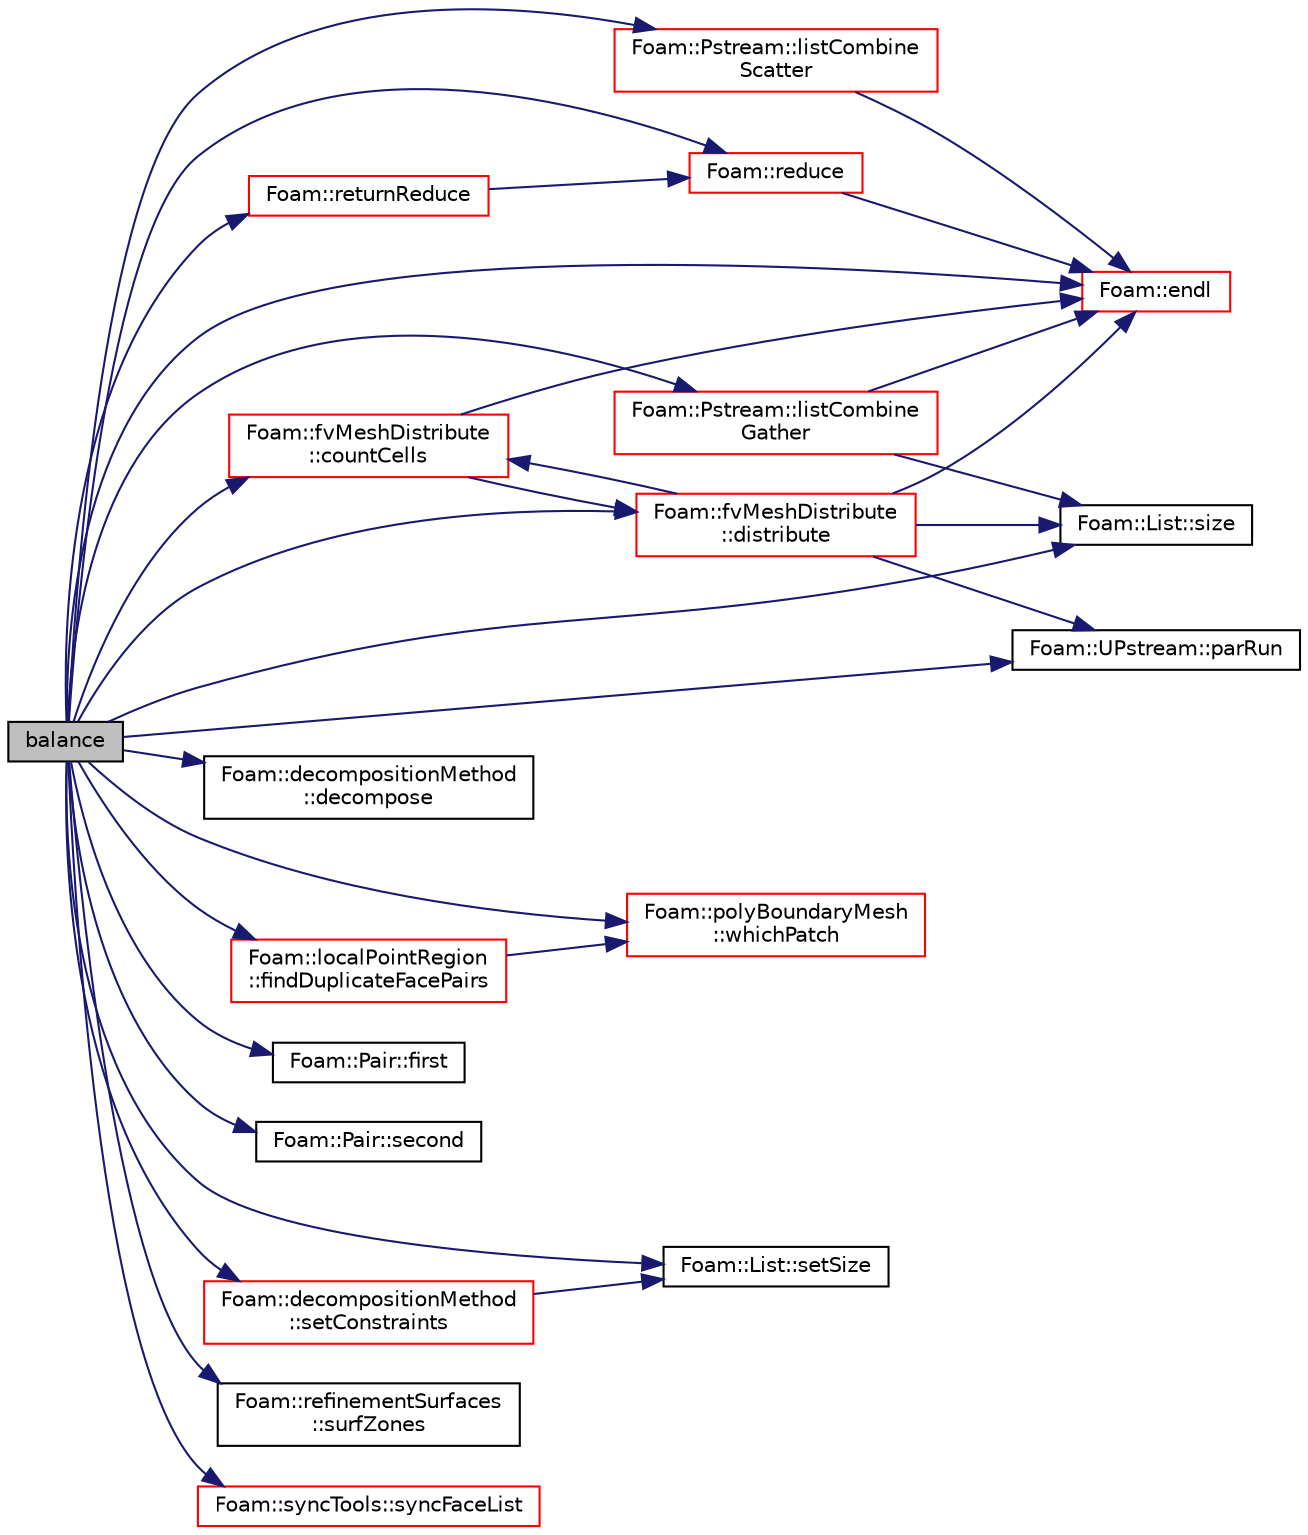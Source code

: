 digraph "balance"
{
  bgcolor="transparent";
  edge [fontname="Helvetica",fontsize="10",labelfontname="Helvetica",labelfontsize="10"];
  node [fontname="Helvetica",fontsize="10",shape=record];
  rankdir="LR";
  Node1596 [label="balance",height=0.2,width=0.4,color="black", fillcolor="grey75", style="filled", fontcolor="black"];
  Node1596 -> Node1597 [color="midnightblue",fontsize="10",style="solid",fontname="Helvetica"];
  Node1597 [label="Foam::fvMeshDistribute\l::countCells",height=0.2,width=0.4,color="red",URL="$a22197.html#aa57d1bab8fea555d3ee75a5d2e6411cd",tooltip="Helper function: count cells per processor in wanted distribution. "];
  Node1597 -> Node1643 [color="midnightblue",fontsize="10",style="solid",fontname="Helvetica"];
  Node1643 [label="Foam::fvMeshDistribute\l::distribute",height=0.2,width=0.4,color="red",URL="$a22197.html#acb11a389cf765470aea69d37a526cf1f",tooltip="Send cells to neighbours according to distribution. "];
  Node1643 -> Node1597 [color="midnightblue",fontsize="10",style="solid",fontname="Helvetica"];
  Node1643 -> Node1605 [color="midnightblue",fontsize="10",style="solid",fontname="Helvetica"];
  Node1605 [label="Foam::endl",height=0.2,width=0.4,color="red",URL="$a21851.html#a2db8fe02a0d3909e9351bb4275b23ce4",tooltip="Add newline and flush stream. "];
  Node1643 -> Node1624 [color="midnightblue",fontsize="10",style="solid",fontname="Helvetica"];
  Node1624 [label="Foam::UPstream::parRun",height=0.2,width=0.4,color="black",URL="$a27377.html#adbb27f04b5705440fb8b09f278059011",tooltip="Is this a parallel run? "];
  Node1643 -> Node1659 [color="midnightblue",fontsize="10",style="solid",fontname="Helvetica"];
  Node1659 [label="Foam::List::size",height=0.2,width=0.4,color="black",URL="$a26833.html#a8a5f6fa29bd4b500caf186f60245b384",tooltip="Override size to be inconsistent with allocated storage. "];
  Node1597 -> Node1605 [color="midnightblue",fontsize="10",style="solid",fontname="Helvetica"];
  Node1596 -> Node2196 [color="midnightblue",fontsize="10",style="solid",fontname="Helvetica"];
  Node2196 [label="Foam::decompositionMethod\l::decompose",height=0.2,width=0.4,color="black",URL="$a29949.html#a30ea1ec9f9f9f89663dc353e14df5260",tooltip="Return for every coordinate the wanted processor number. "];
  Node1596 -> Node1643 [color="midnightblue",fontsize="10",style="solid",fontname="Helvetica"];
  Node1596 -> Node1605 [color="midnightblue",fontsize="10",style="solid",fontname="Helvetica"];
  Node1596 -> Node2197 [color="midnightblue",fontsize="10",style="solid",fontname="Helvetica"];
  Node2197 [label="Foam::localPointRegion\l::findDuplicateFacePairs",height=0.2,width=0.4,color="red",URL="$a26329.html#ada4b8f94bf6f76d8d4342d0d169ce358",tooltip="Helper routine to find all baffles (two boundary faces. "];
  Node2197 -> Node2030 [color="midnightblue",fontsize="10",style="solid",fontname="Helvetica"];
  Node2030 [label="Foam::polyBoundaryMesh\l::whichPatch",height=0.2,width=0.4,color="red",URL="$a28557.html#aa2ff13fd90903c4f4cdfe81b48b2bb92",tooltip="Return patch index for a given face label. "];
  Node1596 -> Node2199 [color="midnightblue",fontsize="10",style="solid",fontname="Helvetica"];
  Node2199 [label="Foam::Pair::first",height=0.2,width=0.4,color="black",URL="$a28793.html#af9a77dbc46937c80ca5fceef711c7628",tooltip="Return first. "];
  Node1596 -> Node2190 [color="midnightblue",fontsize="10",style="solid",fontname="Helvetica"];
  Node2190 [label="Foam::Pstream::listCombine\lGather",height=0.2,width=0.4,color="red",URL="$a27357.html#a8c0e5044dc4a942cf62b06797c3a743f"];
  Node2190 -> Node1659 [color="midnightblue",fontsize="10",style="solid",fontname="Helvetica"];
  Node2190 -> Node1605 [color="midnightblue",fontsize="10",style="solid",fontname="Helvetica"];
  Node1596 -> Node2193 [color="midnightblue",fontsize="10",style="solid",fontname="Helvetica"];
  Node2193 [label="Foam::Pstream::listCombine\lScatter",height=0.2,width=0.4,color="red",URL="$a27357.html#adfd4915b68ab7181dccb847976286e56",tooltip="Scatter data. Reverse of combineGather. "];
  Node2193 -> Node1605 [color="midnightblue",fontsize="10",style="solid",fontname="Helvetica"];
  Node1596 -> Node1624 [color="midnightblue",fontsize="10",style="solid",fontname="Helvetica"];
  Node1596 -> Node1672 [color="midnightblue",fontsize="10",style="solid",fontname="Helvetica"];
  Node1672 [label="Foam::reduce",height=0.2,width=0.4,color="red",URL="$a21851.html#a7ffd6af4acc2eb9ba72ee296b5ecda23"];
  Node1672 -> Node1605 [color="midnightblue",fontsize="10",style="solid",fontname="Helvetica"];
  Node1596 -> Node2006 [color="midnightblue",fontsize="10",style="solid",fontname="Helvetica"];
  Node2006 [label="Foam::returnReduce",height=0.2,width=0.4,color="red",URL="$a21851.html#a8d528a67d2a9c6fe4fb94bc86872624b"];
  Node2006 -> Node1672 [color="midnightblue",fontsize="10",style="solid",fontname="Helvetica"];
  Node1596 -> Node2200 [color="midnightblue",fontsize="10",style="solid",fontname="Helvetica"];
  Node2200 [label="Foam::Pair::second",height=0.2,width=0.4,color="black",URL="$a28793.html#a8830e4ad5e9523343cc9288f59931b5f",tooltip="Return second. "];
  Node1596 -> Node2201 [color="midnightblue",fontsize="10",style="solid",fontname="Helvetica"];
  Node2201 [label="Foam::decompositionMethod\l::setConstraints",height=0.2,width=0.4,color="red",URL="$a29949.html#a36608a91d1c00b41284eaf46b895387c",tooltip="Helper: extract constraints: "];
  Node2201 -> Node1732 [color="midnightblue",fontsize="10",style="solid",fontname="Helvetica"];
  Node1732 [label="Foam::List::setSize",height=0.2,width=0.4,color="black",URL="$a26833.html#aedb985ffeaf1bdbfeccc2a8730405703",tooltip="Reset size of List. "];
  Node1596 -> Node1732 [color="midnightblue",fontsize="10",style="solid",fontname="Helvetica"];
  Node1596 -> Node1659 [color="midnightblue",fontsize="10",style="solid",fontname="Helvetica"];
  Node1596 -> Node2203 [color="midnightblue",fontsize="10",style="solid",fontname="Helvetica"];
  Node2203 [label="Foam::refinementSurfaces\l::surfZones",height=0.2,width=0.4,color="black",URL="$a25881.html#ab01f5ea8179426ce11414d1e1fee91e5"];
  Node1596 -> Node2077 [color="midnightblue",fontsize="10",style="solid",fontname="Helvetica"];
  Node2077 [label="Foam::syncTools::syncFaceList",height=0.2,width=0.4,color="red",URL="$a28657.html#abed40ebf1b90b365509600f5e7b004b7",tooltip="Synchronize values on all mesh faces. "];
  Node1596 -> Node2030 [color="midnightblue",fontsize="10",style="solid",fontname="Helvetica"];
}
